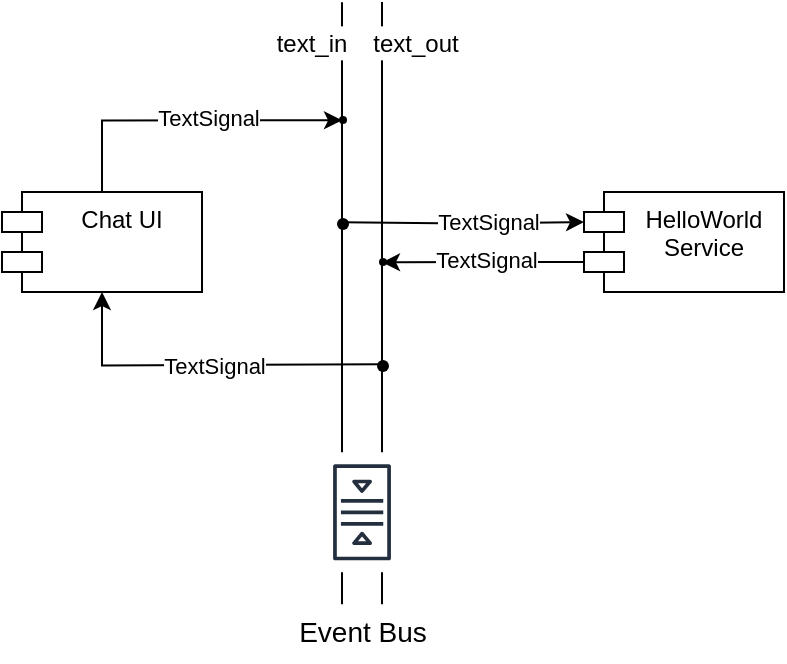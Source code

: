 <mxfile version="24.5.3" type="device">
  <diagram id="Zr7V08PuUnPLeEfGgtiN" name="Page-1">
    <mxGraphModel dx="1354" dy="796" grid="1" gridSize="10" guides="1" tooltips="1" connect="1" arrows="1" fold="1" page="1" pageScale="1" pageWidth="1169" pageHeight="827" math="0" shadow="0">
      <root>
        <mxCell id="0" />
        <mxCell id="1" parent="0" />
        <mxCell id="xrA78gVe459-WXCx-Xu2-7" style="edgeStyle=orthogonalEdgeStyle;rounded=0;orthogonalLoop=1;jettySize=auto;html=1;entryX=0.5;entryY=1;entryDx=0;entryDy=0;" parent="1" target="j-qPLIsldFIht5pisLqD-18" edge="1">
          <mxGeometry relative="1" as="geometry">
            <mxPoint x="209" y="201.17" as="sourcePoint" />
          </mxGeometry>
        </mxCell>
        <mxCell id="xrA78gVe459-WXCx-Xu2-14" value="TextSignal" style="edgeLabel;html=1;align=center;verticalAlign=middle;resizable=0;points=[];" parent="xrA78gVe459-WXCx-Xu2-7" vertex="1" connectable="0">
          <mxGeometry x="-0.165" y="4" relative="1" as="geometry">
            <mxPoint x="-10" y="-4" as="offset" />
          </mxGeometry>
        </mxCell>
        <mxCell id="j-qPLIsldFIht5pisLqD-18" value="Chat UI" style="shape=module;align=left;spacingLeft=20;align=center;verticalAlign=top;" parent="1" vertex="1">
          <mxGeometry x="19" y="115.0" width="100" height="50" as="geometry" />
        </mxCell>
        <mxCell id="nK11tMXY5rMaSpCdiYOy-11" style="edgeStyle=orthogonalEdgeStyle;rounded=0;orthogonalLoop=1;jettySize=auto;html=1;exitX=0;exitY=0;exitDx=0;exitDy=35;exitPerimeter=0;" edge="1" parent="1" source="j-qPLIsldFIht5pisLqD-43">
          <mxGeometry relative="1" as="geometry">
            <mxPoint x="209" y="150.17" as="targetPoint" />
          </mxGeometry>
        </mxCell>
        <mxCell id="nK11tMXY5rMaSpCdiYOy-14" value="&lt;span style=&quot;color: rgba(0, 0, 0, 0); font-family: monospace; font-size: 0px; text-align: start; background-color: rgb(251, 251, 251);&quot;&gt;%3CmxGraphModel%3E%3Croot%3E%3CmxCell%20id%3D%220%22%2F%3E%3CmxCell%20id%3D%221%22%20parent%3D%220%22%2F%3E%3CmxCell%20id%3D%222%22%20value%3D%22%22%20style%3D%22endArrow%3Dnone%3Bhtml%3D1%3Brounded%3D0%3B%22%20edge%3D%221%22%20parent%3D%221%22%3E%3CmxGeometry%20width%3D%2250%22%20height%3D%2250%22%20relative%3D%221%22%20as%3D%22geometry%22%3E%3CmxPoint%20x%3D%22434%22%20y%3D%22400%22%20as%3D%22sourcePoint%22%2F%3E%3CmxPoint%20x%3D%22434%22%20y%3D%22160%22%20as%3D%22targetPoint%22%2F%3E%3C%2FmxGeometry%3E%3C%2FmxCell%3E%3C%2Froot%3E%3C%2FmxGraphModel%3E&lt;/span&gt;&lt;span style=&quot;color: rgba(0, 0, 0, 0); font-family: monospace; font-size: 0px; text-align: start; background-color: rgb(251, 251, 251);&quot;&gt;%3CmxGraphModel%3E%3Croot%3E%3CmxCell%20id%3D%220%22%2F%3E%3CmxCell%20id%3D%221%22%20parent%3D%220%22%2F%3E%3CmxCell%20id%3D%222%22%20value%3D%22%22%20style%3D%22endArrow%3Dnone%3Bhtml%3D1%3Brounded%3D0%3B%22%20edge%3D%221%22%20parent%3D%221%22%3E%3CmxGeometry%20width%3D%2250%22%20height%3D%2250%22%20relative%3D%221%22%20as%3D%22geometry%22%3E%3CmxPoint%20x%3D%22434%22%20y%3D%22400%22%20as%3D%22sourcePoint%22%2F%3E%3CmxPoint%20x%3D%22434%22%20y%3D%22160%22%20as%3D%22targetPoint%22%2F%3E%3C%2FmxGeometry%3E%3C%2FmxCell%3E%3C%2Froot%3E%3C%2FmxGraphModel%3E&lt;/span&gt;&lt;span style=&quot;color: rgba(0, 0, 0, 0); font-family: monospace; font-size: 0px; text-align: start; background-color: rgb(251, 251, 251);&quot;&gt;3CmxGraphModel%3E%3Croot%3E%3CmxCell%20id%3D%220%22%2F%3E%3CmxCell%20id%3D%221%22%20parent%3D%220%22%2F%3E%3CmxCell%20id%3D%222%22%20value%3D%22%22%20style%3D%22endArrow%3Dnone%3Bhtml%3D1%3Brounded%3D0%3B%22%20edge%3D%221%22%20parent%3D%221%22%3E%3CmxGeometry%20width%3D%2250%22%20height%3D%2250%22%20relative%3D%221%22%20as%3D%22geometry%22%3E%3CmxPoint%20x%3D%22434%22%20y%3D%22400%22%20as%3D%22sourcePoint%22%2F%3E%3CmxPoint%20x%3D%22434%22%20y%3D%22160%22%20as%3D%22targetPoint%22%2F%3E%3C%2FmxGeometry%3E%3C%2FmxCell%3E%3C%2Froot%3E%3C%2FmxGraphModel%3E&lt;/span&gt;" style="edgeLabel;html=1;align=center;verticalAlign=middle;resizable=0;points=[];" vertex="1" connectable="0" parent="nK11tMXY5rMaSpCdiYOy-11">
          <mxGeometry x="-0.135" y="1" relative="1" as="geometry">
            <mxPoint as="offset" />
          </mxGeometry>
        </mxCell>
        <mxCell id="nK11tMXY5rMaSpCdiYOy-15" value="TextSignal" style="edgeLabel;html=1;align=center;verticalAlign=middle;resizable=0;points=[];" vertex="1" connectable="0" parent="nK11tMXY5rMaSpCdiYOy-11">
          <mxGeometry x="-0.095" y="-1" relative="1" as="geometry">
            <mxPoint x="-3" as="offset" />
          </mxGeometry>
        </mxCell>
        <mxCell id="nK11tMXY5rMaSpCdiYOy-12" style="edgeStyle=orthogonalEdgeStyle;rounded=0;orthogonalLoop=1;jettySize=auto;html=1;entryX=0;entryY=0;entryDx=0;entryDy=15;entryPerimeter=0;" edge="1" parent="1" target="j-qPLIsldFIht5pisLqD-43">
          <mxGeometry relative="1" as="geometry">
            <mxPoint x="189" y="130.17" as="sourcePoint" />
          </mxGeometry>
        </mxCell>
        <mxCell id="nK11tMXY5rMaSpCdiYOy-13" value="TextSignal" style="edgeLabel;html=1;align=center;verticalAlign=middle;resizable=0;points=[];" vertex="1" connectable="0" parent="nK11tMXY5rMaSpCdiYOy-12">
          <mxGeometry x="0.036" y="3" relative="1" as="geometry">
            <mxPoint x="10" y="3" as="offset" />
          </mxGeometry>
        </mxCell>
        <mxCell id="j-qPLIsldFIht5pisLqD-43" value="HelloWorld&#xa;Service" style="shape=module;align=left;spacingLeft=20;align=center;verticalAlign=top;" parent="1" vertex="1">
          <mxGeometry x="310" y="115" width="100" height="50" as="geometry" />
        </mxCell>
        <mxCell id="xrA78gVe459-WXCx-Xu2-8" style="edgeStyle=orthogonalEdgeStyle;rounded=0;orthogonalLoop=1;jettySize=auto;html=1;exitX=0.5;exitY=0;exitDx=0;exitDy=0;" parent="1" source="j-qPLIsldFIht5pisLqD-18" edge="1">
          <mxGeometry relative="1" as="geometry">
            <Array as="points">
              <mxPoint x="69" y="79.17" />
            </Array>
            <mxPoint x="189" y="79.17" as="targetPoint" />
          </mxGeometry>
        </mxCell>
        <mxCell id="xrA78gVe459-WXCx-Xu2-12" value="TextSignal" style="edgeLabel;html=1;align=center;verticalAlign=middle;resizable=0;points=[];" parent="xrA78gVe459-WXCx-Xu2-8" vertex="1" connectable="0">
          <mxGeometry x="-0.095" y="-1" relative="1" as="geometry">
            <mxPoint x="18" y="-2" as="offset" />
          </mxGeometry>
        </mxCell>
        <mxCell id="nK11tMXY5rMaSpCdiYOy-3" value="" style="endArrow=none;html=1;rounded=0;" edge="1" parent="1">
          <mxGeometry width="50" height="50" relative="1" as="geometry">
            <mxPoint x="189" y="321.17" as="sourcePoint" />
            <mxPoint x="189" y="20.17" as="targetPoint" />
          </mxGeometry>
        </mxCell>
        <mxCell id="nK11tMXY5rMaSpCdiYOy-8" value="" style="endArrow=none;html=1;rounded=0;" edge="1" parent="1">
          <mxGeometry width="50" height="50" relative="1" as="geometry">
            <mxPoint x="209" y="321.17" as="sourcePoint" />
            <mxPoint x="209" y="20" as="targetPoint" />
          </mxGeometry>
        </mxCell>
        <mxCell id="nK11tMXY5rMaSpCdiYOy-5" value="" style="sketch=0;outlineConnect=0;fontColor=#232F3E;gradientColor=none;strokeColor=#232F3E;fillColor=#ffffff;dashed=0;verticalLabelPosition=bottom;verticalAlign=top;align=center;html=1;fontSize=12;fontStyle=0;aspect=fixed;shape=mxgraph.aws4.resourceIcon;resIcon=mxgraph.aws4.queue;rotation=90;" vertex="1" parent="1">
          <mxGeometry x="169.01" y="245.17" width="60" height="60" as="geometry" />
        </mxCell>
        <mxCell id="nK11tMXY5rMaSpCdiYOy-20" value="text_out" style="text;html=1;align=center;verticalAlign=middle;whiteSpace=wrap;rounded=0;fillColor=#FFFFFF;" vertex="1" parent="1">
          <mxGeometry x="196" y="32.17" width="60" height="17" as="geometry" />
        </mxCell>
        <mxCell id="nK11tMXY5rMaSpCdiYOy-21" value="text_in" style="text;html=1;align=center;verticalAlign=middle;whiteSpace=wrap;rounded=0;fillColor=#FFFFFF;" vertex="1" parent="1">
          <mxGeometry x="144" y="32.17" width="60" height="17" as="geometry" />
        </mxCell>
        <mxCell id="nK11tMXY5rMaSpCdiYOy-25" value="&lt;font style=&quot;font-size: 14px;&quot;&gt;Event Bus&lt;/font&gt;" style="text;html=1;align=center;verticalAlign=middle;whiteSpace=wrap;rounded=0;" vertex="1" parent="1">
          <mxGeometry x="158.52" y="320" width="80.99" height="30" as="geometry" />
        </mxCell>
        <mxCell id="nK11tMXY5rMaSpCdiYOy-26" value="" style="shape=waypoint;sketch=0;fillStyle=solid;size=6;pointerEvents=1;points=[];fillColor=none;resizable=0;rotatable=0;perimeter=centerPerimeter;snapToPoint=1;" vertex="1" parent="1">
          <mxGeometry x="199.51" y="192" width="20" height="20" as="geometry" />
        </mxCell>
        <mxCell id="nK11tMXY5rMaSpCdiYOy-29" value="" style="shape=waypoint;sketch=0;fillStyle=solid;size=6;pointerEvents=1;points=[];fillColor=none;resizable=0;rotatable=0;perimeter=centerPerimeter;snapToPoint=1;" vertex="1" parent="1">
          <mxGeometry x="179.51" y="121" width="20" height="20" as="geometry" />
        </mxCell>
        <mxCell id="nK11tMXY5rMaSpCdiYOy-30" value="" style="shape=waypoint;sketch=0;fillStyle=solid;size=4;pointerEvents=1;points=[];fillColor=none;resizable=0;rotatable=0;perimeter=centerPerimeter;snapToPoint=1;" vertex="1" parent="1">
          <mxGeometry x="199.51" y="140" width="20" height="20" as="geometry" />
        </mxCell>
        <mxCell id="nK11tMXY5rMaSpCdiYOy-31" value="" style="shape=waypoint;sketch=0;fillStyle=solid;size=4;pointerEvents=1;points=[];fillColor=none;resizable=0;rotatable=0;perimeter=centerPerimeter;snapToPoint=1;" vertex="1" parent="1">
          <mxGeometry x="179.51" y="69" width="20" height="20" as="geometry" />
        </mxCell>
      </root>
    </mxGraphModel>
  </diagram>
</mxfile>
